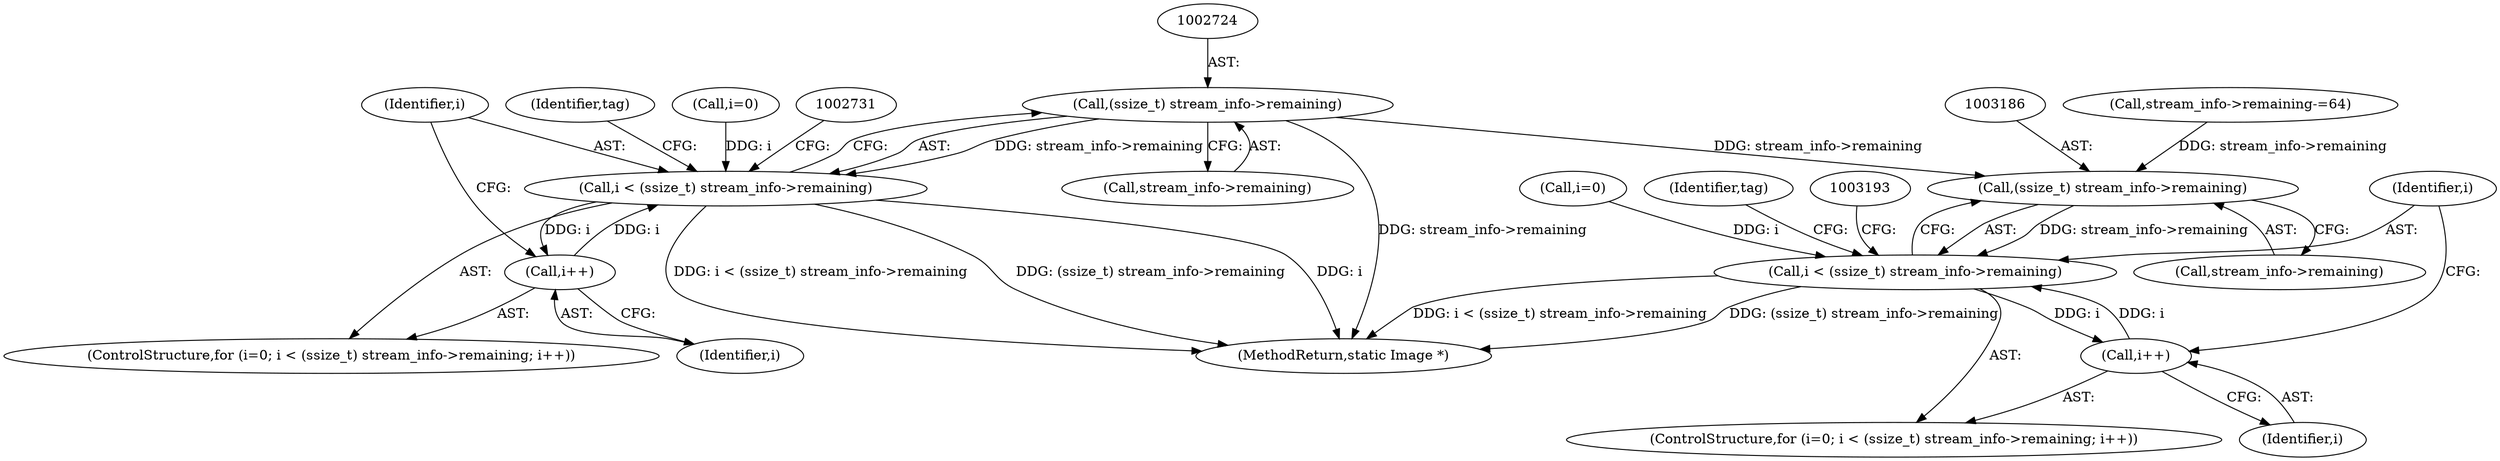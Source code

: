 digraph "0_ImageMagick_5511ef530576ed18fd636baa3bb4eda3d667665d@pointer" {
"1002723" [label="(Call,(ssize_t) stream_info->remaining)"];
"1002721" [label="(Call,i < (ssize_t) stream_info->remaining)"];
"1002728" [label="(Call,i++)"];
"1003185" [label="(Call,(ssize_t) stream_info->remaining)"];
"1003183" [label="(Call,i < (ssize_t) stream_info->remaining)"];
"1003190" [label="(Call,i++)"];
"1002735" [label="(Identifier,tag)"];
"1003190" [label="(Call,i++)"];
"1003197" [label="(Identifier,tag)"];
"1002722" [label="(Identifier,i)"];
"1003180" [label="(Call,i=0)"];
"1004644" [label="(MethodReturn,static Image *)"];
"1003185" [label="(Call,(ssize_t) stream_info->remaining)"];
"1003187" [label="(Call,stream_info->remaining)"];
"1002728" [label="(Call,i++)"];
"1002729" [label="(Identifier,i)"];
"1003179" [label="(ControlStructure,for (i=0; i < (ssize_t) stream_info->remaining; i++))"];
"1002717" [label="(ControlStructure,for (i=0; i < (ssize_t) stream_info->remaining; i++))"];
"1003184" [label="(Identifier,i)"];
"1002718" [label="(Call,i=0)"];
"1002725" [label="(Call,stream_info->remaining)"];
"1003274" [label="(Call,stream_info->remaining-=64)"];
"1003183" [label="(Call,i < (ssize_t) stream_info->remaining)"];
"1003191" [label="(Identifier,i)"];
"1002721" [label="(Call,i < (ssize_t) stream_info->remaining)"];
"1002723" [label="(Call,(ssize_t) stream_info->remaining)"];
"1002723" -> "1002721"  [label="AST: "];
"1002723" -> "1002725"  [label="CFG: "];
"1002724" -> "1002723"  [label="AST: "];
"1002725" -> "1002723"  [label="AST: "];
"1002721" -> "1002723"  [label="CFG: "];
"1002723" -> "1004644"  [label="DDG: stream_info->remaining"];
"1002723" -> "1002721"  [label="DDG: stream_info->remaining"];
"1002723" -> "1003185"  [label="DDG: stream_info->remaining"];
"1002721" -> "1002717"  [label="AST: "];
"1002722" -> "1002721"  [label="AST: "];
"1002731" -> "1002721"  [label="CFG: "];
"1002735" -> "1002721"  [label="CFG: "];
"1002721" -> "1004644"  [label="DDG: (ssize_t) stream_info->remaining"];
"1002721" -> "1004644"  [label="DDG: i"];
"1002721" -> "1004644"  [label="DDG: i < (ssize_t) stream_info->remaining"];
"1002728" -> "1002721"  [label="DDG: i"];
"1002718" -> "1002721"  [label="DDG: i"];
"1002721" -> "1002728"  [label="DDG: i"];
"1002728" -> "1002717"  [label="AST: "];
"1002728" -> "1002729"  [label="CFG: "];
"1002729" -> "1002728"  [label="AST: "];
"1002722" -> "1002728"  [label="CFG: "];
"1003185" -> "1003183"  [label="AST: "];
"1003185" -> "1003187"  [label="CFG: "];
"1003186" -> "1003185"  [label="AST: "];
"1003187" -> "1003185"  [label="AST: "];
"1003183" -> "1003185"  [label="CFG: "];
"1003185" -> "1003183"  [label="DDG: stream_info->remaining"];
"1003274" -> "1003185"  [label="DDG: stream_info->remaining"];
"1003183" -> "1003179"  [label="AST: "];
"1003184" -> "1003183"  [label="AST: "];
"1003193" -> "1003183"  [label="CFG: "];
"1003197" -> "1003183"  [label="CFG: "];
"1003183" -> "1004644"  [label="DDG: i < (ssize_t) stream_info->remaining"];
"1003183" -> "1004644"  [label="DDG: (ssize_t) stream_info->remaining"];
"1003190" -> "1003183"  [label="DDG: i"];
"1003180" -> "1003183"  [label="DDG: i"];
"1003183" -> "1003190"  [label="DDG: i"];
"1003190" -> "1003179"  [label="AST: "];
"1003190" -> "1003191"  [label="CFG: "];
"1003191" -> "1003190"  [label="AST: "];
"1003184" -> "1003190"  [label="CFG: "];
}
